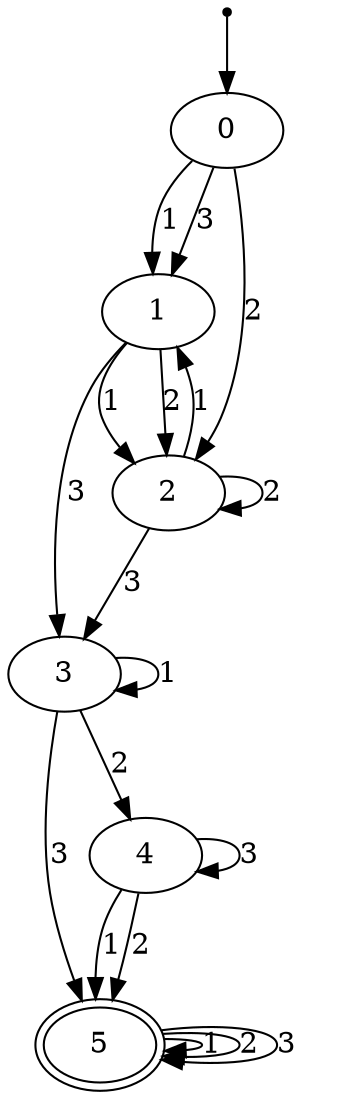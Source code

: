 digraph a { 
F0[shape=point] ;
F0->0 ;
0->1 [label="1"] ;
0->2 [label="2"] ;
0->1 [label="3"] ;
1 ;
1->2 [label="1"] ;
1->2 [label="2"] ;
1->3 [label="3"] ;
2 ;
2->1 [label="1"] ;
2->2 [label="2"] ;
2->3 [label="3"] ;
3 ;
3->3 [label="1"] ;
3->4 [label="2"] ;
3->5 [label="3"] ;
4 ;
4->5 [label="1"] ;
4->5 [label="2"] ;
4->4 [label="3"] ;
5[peripheries=2] ;
5->5 [label="1"] ;
5->5 [label="2"] ;
5->5 [label="3"] ;

 }